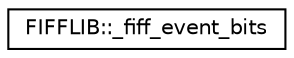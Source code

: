 digraph "Graphical Class Hierarchy"
{
  edge [fontname="Helvetica",fontsize="10",labelfontname="Helvetica",labelfontsize="10"];
  node [fontname="Helvetica",fontsize="10",shape=record];
  rankdir="LR";
  Node1 [label="FIFFLIB::_fiff_event_bits",height=0.2,width=0.4,color="black", fillcolor="white", style="filled",URL="$struct_f_i_f_f_l_i_b_1_1__fiff__event__bits.html"];
}

